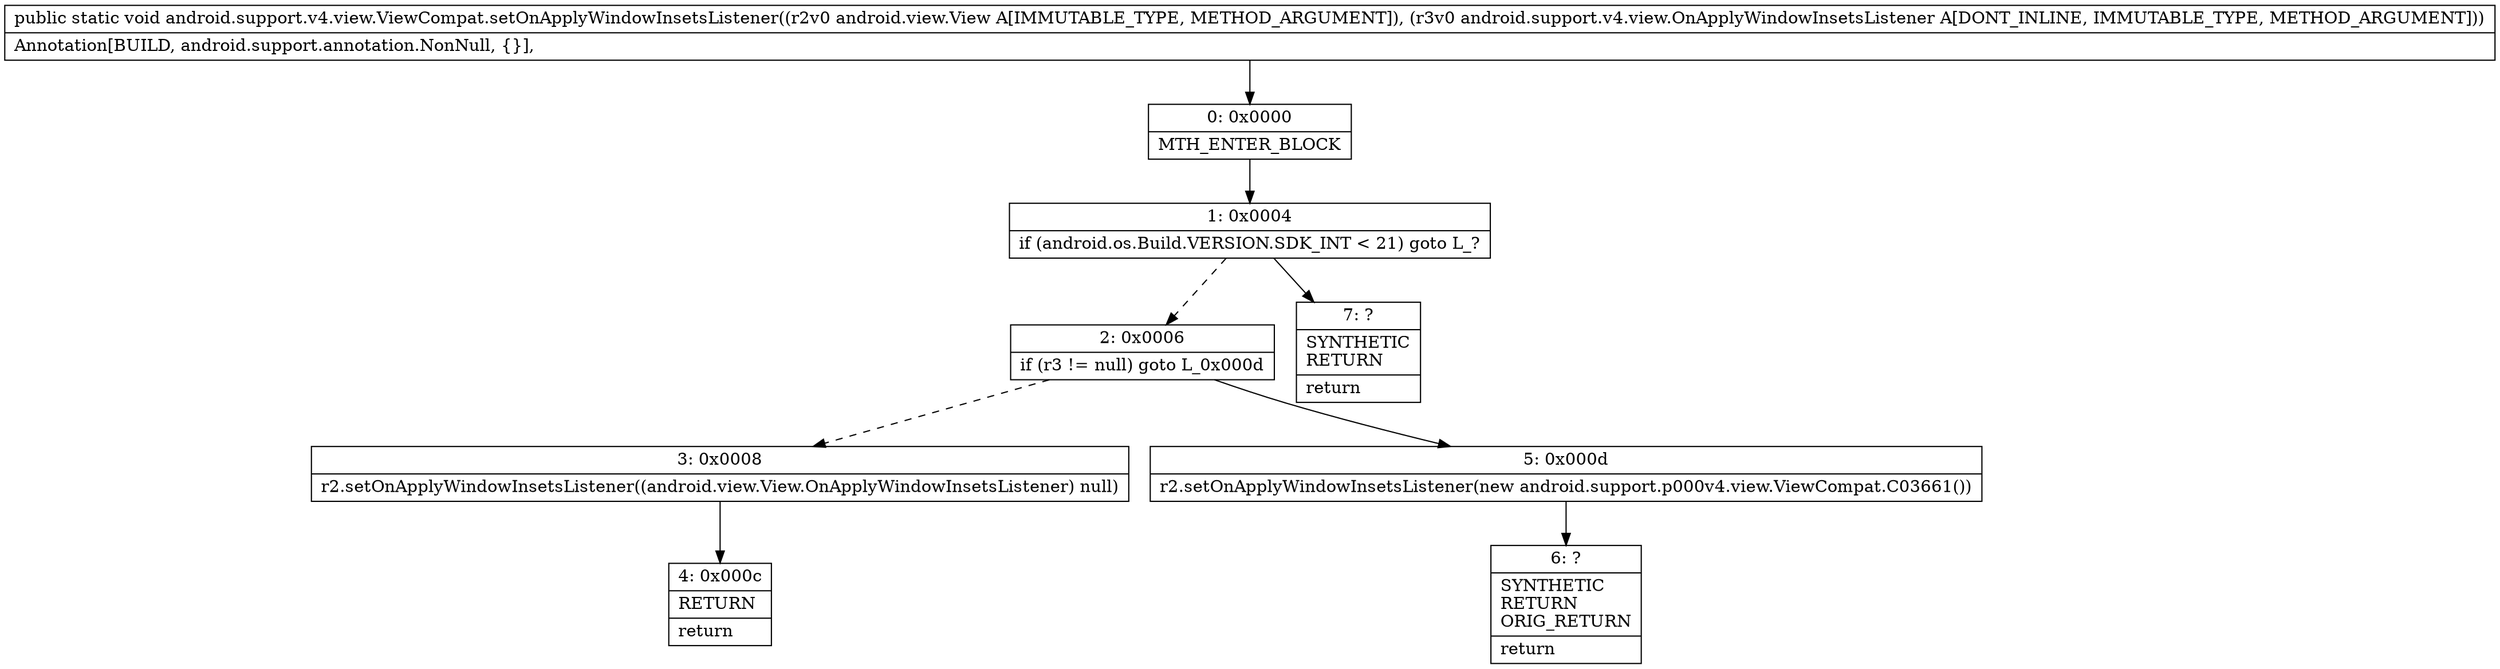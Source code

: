 digraph "CFG forandroid.support.v4.view.ViewCompat.setOnApplyWindowInsetsListener(Landroid\/view\/View;Landroid\/support\/v4\/view\/OnApplyWindowInsetsListener;)V" {
Node_0 [shape=record,label="{0\:\ 0x0000|MTH_ENTER_BLOCK\l}"];
Node_1 [shape=record,label="{1\:\ 0x0004|if (android.os.Build.VERSION.SDK_INT \< 21) goto L_?\l}"];
Node_2 [shape=record,label="{2\:\ 0x0006|if (r3 != null) goto L_0x000d\l}"];
Node_3 [shape=record,label="{3\:\ 0x0008|r2.setOnApplyWindowInsetsListener((android.view.View.OnApplyWindowInsetsListener) null)\l}"];
Node_4 [shape=record,label="{4\:\ 0x000c|RETURN\l|return\l}"];
Node_5 [shape=record,label="{5\:\ 0x000d|r2.setOnApplyWindowInsetsListener(new android.support.p000v4.view.ViewCompat.C03661())\l}"];
Node_6 [shape=record,label="{6\:\ ?|SYNTHETIC\lRETURN\lORIG_RETURN\l|return\l}"];
Node_7 [shape=record,label="{7\:\ ?|SYNTHETIC\lRETURN\l|return\l}"];
MethodNode[shape=record,label="{public static void android.support.v4.view.ViewCompat.setOnApplyWindowInsetsListener((r2v0 android.view.View A[IMMUTABLE_TYPE, METHOD_ARGUMENT]), (r3v0 android.support.v4.view.OnApplyWindowInsetsListener A[DONT_INLINE, IMMUTABLE_TYPE, METHOD_ARGUMENT]))  | Annotation[BUILD, android.support.annotation.NonNull, \{\}], \l}"];
MethodNode -> Node_0;
Node_0 -> Node_1;
Node_1 -> Node_2[style=dashed];
Node_1 -> Node_7;
Node_2 -> Node_3[style=dashed];
Node_2 -> Node_5;
Node_3 -> Node_4;
Node_5 -> Node_6;
}

